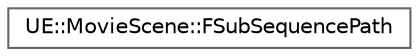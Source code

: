 digraph "Graphical Class Hierarchy"
{
 // INTERACTIVE_SVG=YES
 // LATEX_PDF_SIZE
  bgcolor="transparent";
  edge [fontname=Helvetica,fontsize=10,labelfontname=Helvetica,labelfontsize=10];
  node [fontname=Helvetica,fontsize=10,shape=box,height=0.2,width=0.4];
  rankdir="LR";
  Node0 [id="Node000000",label="UE::MovieScene::FSubSequencePath",height=0.2,width=0.4,color="grey40", fillcolor="white", style="filled",URL="$d1/d45/structUE_1_1MovieScene_1_1FSubSequencePath.html",tooltip="A path of unaccumulated sequence IDs ordered from child->parent->grandparent that is used to generate..."];
}
